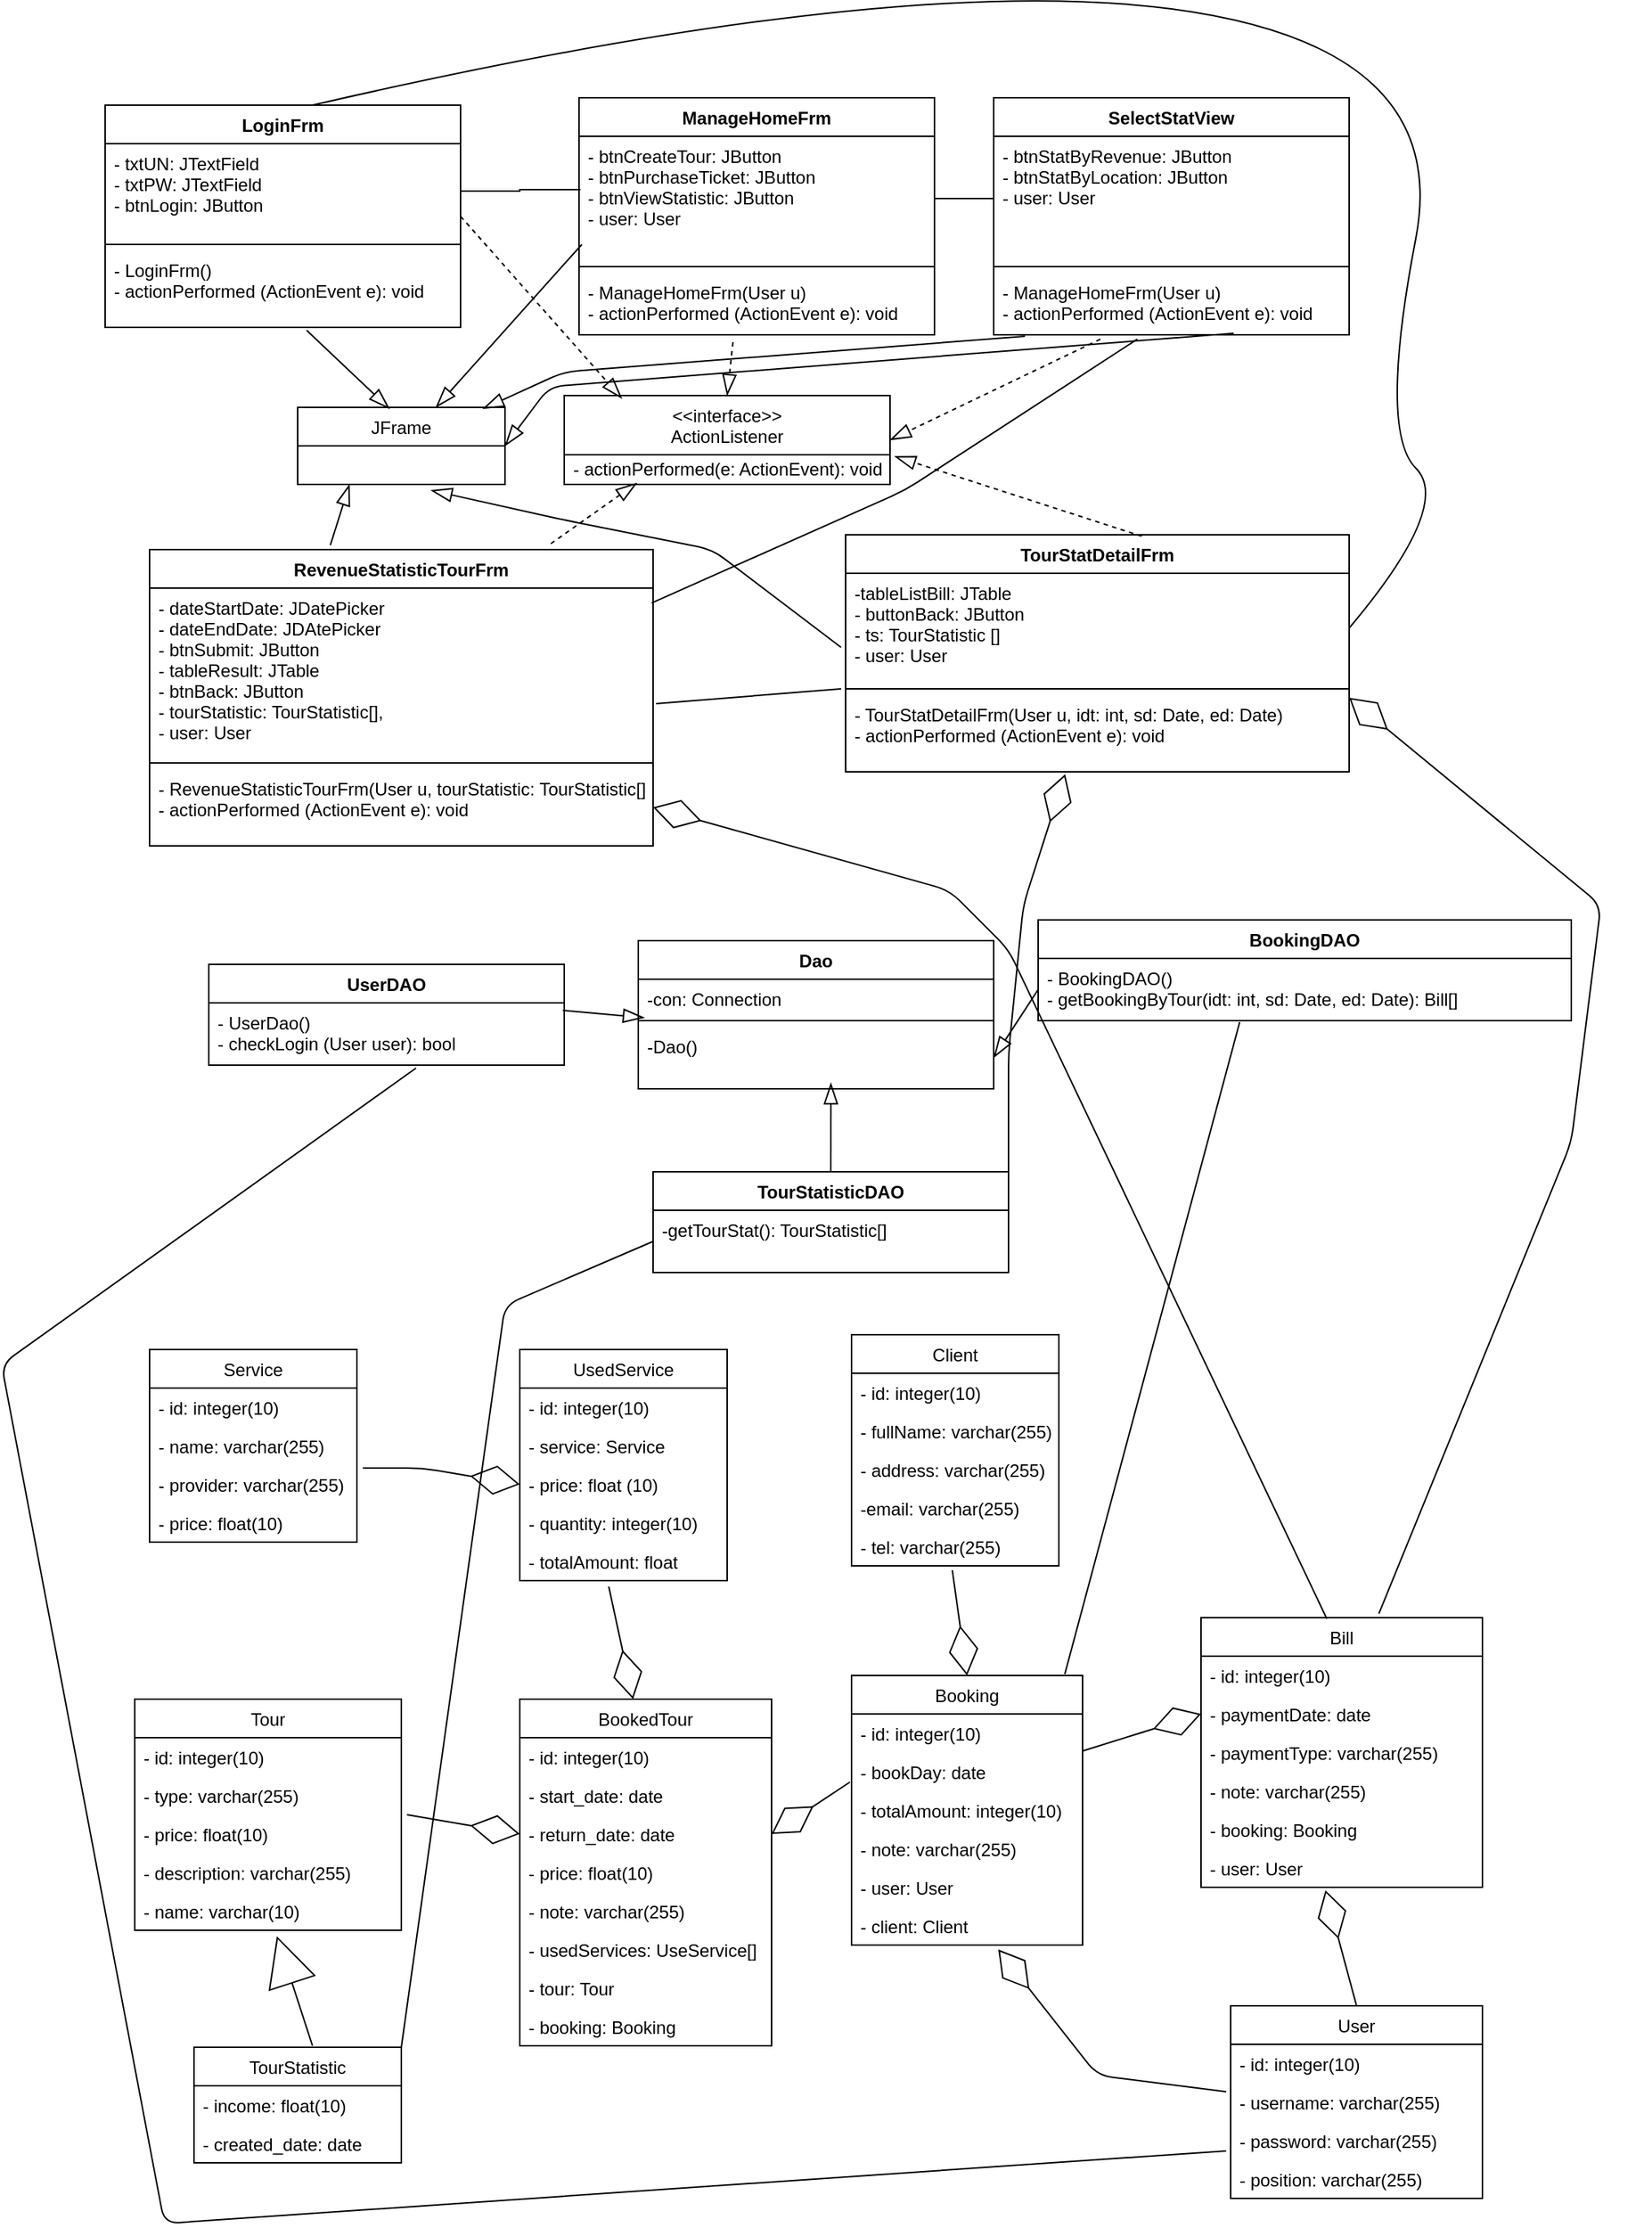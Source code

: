 <mxfile version="14.6.13" type="github">
  <diagram id="m7XP81QRKVEEUNcMIB1Q" name="Page-1">
    <mxGraphModel dx="3220" dy="2345" grid="1" gridSize="10" guides="1" tooltips="1" connect="1" arrows="1" fold="1" page="1" pageScale="1" pageWidth="850" pageHeight="1100" math="0" shadow="0">
      <root>
        <mxCell id="0" />
        <mxCell id="1" parent="0" />
        <object label="LoginFrm" txtPW="JTextField" id="wtqVfgUsHeEPdkoqBTPE-1">
          <mxCell style="swimlane;fontStyle=1;align=center;verticalAlign=top;childLayout=stackLayout;horizontal=1;startSize=26;horizontalStack=0;resizeParent=1;resizeParentMax=0;resizeLast=0;collapsible=1;marginBottom=0;" vertex="1" parent="1">
            <mxGeometry x="30" y="-350" width="240" height="150" as="geometry" />
          </mxCell>
        </object>
        <object label="- txtUN: JTextField&#xa;- txtPW: JTextField&#xa;- btnLogin: JButton" txtPW="JTextField" id="wtqVfgUsHeEPdkoqBTPE-2">
          <mxCell style="text;strokeColor=none;fillColor=none;align=left;verticalAlign=top;spacingLeft=4;spacingRight=4;overflow=hidden;rotatable=0;points=[[0,0.5],[1,0.5]];portConstraint=eastwest;" vertex="1" parent="wtqVfgUsHeEPdkoqBTPE-1">
            <mxGeometry y="26" width="240" height="64" as="geometry" />
          </mxCell>
        </object>
        <mxCell id="wtqVfgUsHeEPdkoqBTPE-3" value="" style="line;strokeWidth=1;fillColor=none;align=left;verticalAlign=middle;spacingTop=-1;spacingLeft=3;spacingRight=3;rotatable=0;labelPosition=right;points=[];portConstraint=eastwest;" vertex="1" parent="wtqVfgUsHeEPdkoqBTPE-1">
          <mxGeometry y="90" width="240" height="8" as="geometry" />
        </mxCell>
        <mxCell id="wtqVfgUsHeEPdkoqBTPE-4" value="- LoginFrm()&#xa;- actionPerformed (ActionEvent e): void&#xa;" style="text;strokeColor=none;fillColor=none;align=left;verticalAlign=top;spacingLeft=4;spacingRight=4;overflow=hidden;rotatable=0;points=[[0,0.5],[1,0.5]];portConstraint=eastwest;" vertex="1" parent="wtqVfgUsHeEPdkoqBTPE-1">
          <mxGeometry y="98" width="240" height="52" as="geometry" />
        </mxCell>
        <object label="ManageHomeFrm" txtPW="JTextField" id="wtqVfgUsHeEPdkoqBTPE-5">
          <mxCell style="swimlane;fontStyle=1;align=center;verticalAlign=top;childLayout=stackLayout;horizontal=1;startSize=26;horizontalStack=0;resizeParent=1;resizeParentMax=0;resizeLast=0;collapsible=1;marginBottom=0;" vertex="1" parent="1">
            <mxGeometry x="350" y="-355" width="240" height="160" as="geometry" />
          </mxCell>
        </object>
        <object label="- btnCreateTour: JButton&#xa;- btnPurchaseTicket: JButton&#xa;- btnViewStatistic: JButton&#xa;- user: User" txtPW="JTextField" id="wtqVfgUsHeEPdkoqBTPE-6">
          <mxCell style="text;strokeColor=none;fillColor=none;align=left;verticalAlign=top;spacingLeft=4;spacingRight=4;overflow=hidden;rotatable=0;points=[[0,0.5],[1,0.5]];portConstraint=eastwest;" vertex="1" parent="wtqVfgUsHeEPdkoqBTPE-5">
            <mxGeometry y="26" width="240" height="84" as="geometry" />
          </mxCell>
        </object>
        <mxCell id="wtqVfgUsHeEPdkoqBTPE-7" value="" style="line;strokeWidth=1;fillColor=none;align=left;verticalAlign=middle;spacingTop=-1;spacingLeft=3;spacingRight=3;rotatable=0;labelPosition=right;points=[];portConstraint=eastwest;" vertex="1" parent="wtqVfgUsHeEPdkoqBTPE-5">
          <mxGeometry y="110" width="240" height="8" as="geometry" />
        </mxCell>
        <mxCell id="wtqVfgUsHeEPdkoqBTPE-8" value="- ManageHomeFrm(User u)&#xa;- actionPerformed (ActionEvent e): void&#xa;" style="text;strokeColor=none;fillColor=none;align=left;verticalAlign=top;spacingLeft=4;spacingRight=4;overflow=hidden;rotatable=0;points=[[0,0.5],[1,0.5]];portConstraint=eastwest;" vertex="1" parent="wtqVfgUsHeEPdkoqBTPE-5">
          <mxGeometry y="118" width="240" height="42" as="geometry" />
        </mxCell>
        <mxCell id="wtqVfgUsHeEPdkoqBTPE-9" value="JFrame" style="swimlane;fontStyle=0;childLayout=stackLayout;horizontal=1;startSize=26;fillColor=none;horizontalStack=0;resizeParent=1;resizeParentMax=0;resizeLast=0;collapsible=1;marginBottom=0;" vertex="1" parent="1">
          <mxGeometry x="160" y="-146" width="140" height="52" as="geometry" />
        </mxCell>
        <mxCell id="wtqVfgUsHeEPdkoqBTPE-10" value="&#xa;&lt;&lt;interface&gt;&gt;&#xa;ActionListener&#xa;" style="swimlane;fontStyle=0;childLayout=stackLayout;horizontal=1;startSize=40;fillColor=none;horizontalStack=0;resizeParent=1;resizeParentMax=0;resizeLast=0;collapsible=1;marginBottom=0;" vertex="1" parent="1">
          <mxGeometry x="340" y="-154" width="220" height="60" as="geometry" />
        </mxCell>
        <mxCell id="wtqVfgUsHeEPdkoqBTPE-11" value="- actionPerformed(e: ActionEvent): void" style="text;html=1;align=center;verticalAlign=middle;resizable=0;points=[];autosize=1;strokeColor=none;" vertex="1" parent="wtqVfgUsHeEPdkoqBTPE-10">
          <mxGeometry y="40" width="220" height="20" as="geometry" />
        </mxCell>
        <object label="SelectStatView" txtPW="JTextField" id="wtqVfgUsHeEPdkoqBTPE-12">
          <mxCell style="swimlane;fontStyle=1;align=center;verticalAlign=top;childLayout=stackLayout;horizontal=1;startSize=26;horizontalStack=0;resizeParent=1;resizeParentMax=0;resizeLast=0;collapsible=1;marginBottom=0;" vertex="1" parent="1">
            <mxGeometry x="630" y="-355" width="240" height="160" as="geometry" />
          </mxCell>
        </object>
        <object label="- btnStatByRevenue: JButton&#xa;- btnStatByLocation: JButton&#xa;- user: User" txtPW="JTextField" id="wtqVfgUsHeEPdkoqBTPE-13">
          <mxCell style="text;strokeColor=none;fillColor=none;align=left;verticalAlign=top;spacingLeft=4;spacingRight=4;overflow=hidden;rotatable=0;points=[[0,0.5],[1,0.5]];portConstraint=eastwest;" vertex="1" parent="wtqVfgUsHeEPdkoqBTPE-12">
            <mxGeometry y="26" width="240" height="84" as="geometry" />
          </mxCell>
        </object>
        <mxCell id="wtqVfgUsHeEPdkoqBTPE-14" value="" style="line;strokeWidth=1;fillColor=none;align=left;verticalAlign=middle;spacingTop=-1;spacingLeft=3;spacingRight=3;rotatable=0;labelPosition=right;points=[];portConstraint=eastwest;" vertex="1" parent="wtqVfgUsHeEPdkoqBTPE-12">
          <mxGeometry y="110" width="240" height="8" as="geometry" />
        </mxCell>
        <mxCell id="wtqVfgUsHeEPdkoqBTPE-15" value="- ManageHomeFrm(User u)&#xa;- actionPerformed (ActionEvent e): void&#xa;" style="text;strokeColor=none;fillColor=none;align=left;verticalAlign=top;spacingLeft=4;spacingRight=4;overflow=hidden;rotatable=0;points=[[0,0.5],[1,0.5]];portConstraint=eastwest;" vertex="1" parent="wtqVfgUsHeEPdkoqBTPE-12">
          <mxGeometry y="118" width="240" height="42" as="geometry" />
        </mxCell>
        <object label="TourStatDetailFrm" txtPW="JTextField" id="wtqVfgUsHeEPdkoqBTPE-16">
          <mxCell style="swimlane;fontStyle=1;align=center;verticalAlign=top;childLayout=stackLayout;horizontal=1;startSize=26;horizontalStack=0;resizeParent=1;resizeParentMax=0;resizeLast=0;collapsible=1;marginBottom=0;" vertex="1" parent="1">
            <mxGeometry x="530" y="-60" width="340" height="160" as="geometry" />
          </mxCell>
        </object>
        <object label="-tableListBill: JTable&#xa;- buttonBack: JButton&#xa;- ts: TourStatistic []&#xa;- user: User" txtPW="JTextField" id="wtqVfgUsHeEPdkoqBTPE-17">
          <mxCell style="text;strokeColor=none;fillColor=none;align=left;verticalAlign=top;spacingLeft=4;spacingRight=4;overflow=hidden;rotatable=0;points=[[0,0.5],[1,0.5]];portConstraint=eastwest;" vertex="1" parent="wtqVfgUsHeEPdkoqBTPE-16">
            <mxGeometry y="26" width="340" height="74" as="geometry" />
          </mxCell>
        </object>
        <mxCell id="wtqVfgUsHeEPdkoqBTPE-18" value="" style="line;strokeWidth=1;fillColor=none;align=left;verticalAlign=middle;spacingTop=-1;spacingLeft=3;spacingRight=3;rotatable=0;labelPosition=right;points=[];portConstraint=eastwest;" vertex="1" parent="wtqVfgUsHeEPdkoqBTPE-16">
          <mxGeometry y="100" width="340" height="8" as="geometry" />
        </mxCell>
        <mxCell id="wtqVfgUsHeEPdkoqBTPE-19" value="- TourStatDetailFrm(User u, idt: int, sd: Date, ed: Date)&#xa;- actionPerformed (ActionEvent e): void&#xa;" style="text;strokeColor=none;fillColor=none;align=left;verticalAlign=top;spacingLeft=4;spacingRight=4;overflow=hidden;rotatable=0;points=[[0,0.5],[1,0.5]];portConstraint=eastwest;" vertex="1" parent="wtqVfgUsHeEPdkoqBTPE-16">
          <mxGeometry y="108" width="340" height="52" as="geometry" />
        </mxCell>
        <object label="RevenueStatisticTourFrm" txtPW="JTextField" id="wtqVfgUsHeEPdkoqBTPE-20">
          <mxCell style="swimlane;fontStyle=1;align=center;verticalAlign=top;childLayout=stackLayout;horizontal=1;startSize=26;horizontalStack=0;resizeParent=1;resizeParentMax=0;resizeLast=0;collapsible=1;marginBottom=0;" vertex="1" parent="1">
            <mxGeometry x="60" y="-50" width="340" height="200" as="geometry" />
          </mxCell>
        </object>
        <object label="- dateStartDate: JDatePicker&#xa;- dateEndDate: JDAtePicker&#xa;- btnSubmit: JButton&#xa;- tableResult: JTable&#xa;- btnBack: JButton&#xa;- tourStatistic: TourStatistic[],&#xa;- user: User" txtPW="JTextField" id="wtqVfgUsHeEPdkoqBTPE-21">
          <mxCell style="text;strokeColor=none;fillColor=none;align=left;verticalAlign=top;spacingLeft=4;spacingRight=4;overflow=hidden;rotatable=0;points=[[0,0.5],[1,0.5]];portConstraint=eastwest;" vertex="1" parent="wtqVfgUsHeEPdkoqBTPE-20">
            <mxGeometry y="26" width="340" height="114" as="geometry" />
          </mxCell>
        </object>
        <mxCell id="wtqVfgUsHeEPdkoqBTPE-22" value="" style="line;strokeWidth=1;fillColor=none;align=left;verticalAlign=middle;spacingTop=-1;spacingLeft=3;spacingRight=3;rotatable=0;labelPosition=right;points=[];portConstraint=eastwest;" vertex="1" parent="wtqVfgUsHeEPdkoqBTPE-20">
          <mxGeometry y="140" width="340" height="8" as="geometry" />
        </mxCell>
        <mxCell id="wtqVfgUsHeEPdkoqBTPE-23" value="- RevenueStatisticTourFrm(User u, tourStatistic: TourStatistic[])&#xa;- actionPerformed (ActionEvent e): void&#xa;" style="text;strokeColor=none;fillColor=none;align=left;verticalAlign=top;spacingLeft=4;spacingRight=4;overflow=hidden;rotatable=0;points=[[0,0.5],[1,0.5]];portConstraint=eastwest;" vertex="1" parent="wtqVfgUsHeEPdkoqBTPE-20">
          <mxGeometry y="148" width="340" height="52" as="geometry" />
        </mxCell>
        <mxCell id="wtqVfgUsHeEPdkoqBTPE-24" value="" style="endArrow=blockThin;html=1;entryX=0.443;entryY=0.019;entryDx=0;entryDy=0;entryPerimeter=0;exitX=0.567;exitY=1.038;exitDx=0;exitDy=0;exitPerimeter=0;endFill=0;endSize=12;" edge="1" parent="1" source="wtqVfgUsHeEPdkoqBTPE-4" target="wtqVfgUsHeEPdkoqBTPE-9">
          <mxGeometry width="50" height="50" relative="1" as="geometry">
            <mxPoint x="60" y="-130" as="sourcePoint" />
            <mxPoint x="110" y="-180" as="targetPoint" />
          </mxGeometry>
        </mxCell>
        <mxCell id="wtqVfgUsHeEPdkoqBTPE-25" value="" style="endArrow=blockThin;html=1;exitX=0.008;exitY=0.869;exitDx=0;exitDy=0;exitPerimeter=0;endFill=0;endSize=12;" edge="1" parent="1" source="wtqVfgUsHeEPdkoqBTPE-6" target="wtqVfgUsHeEPdkoqBTPE-9">
          <mxGeometry width="50" height="50" relative="1" as="geometry">
            <mxPoint x="176.08" y="-188.024" as="sourcePoint" />
            <mxPoint x="232.02" y="-135.012" as="targetPoint" />
          </mxGeometry>
        </mxCell>
        <mxCell id="wtqVfgUsHeEPdkoqBTPE-26" value="" style="endArrow=blockThin;html=1;exitX=0.088;exitY=1.024;exitDx=0;exitDy=0;exitPerimeter=0;endFill=0;endSize=12;entryX=0.893;entryY=0.019;entryDx=0;entryDy=0;entryPerimeter=0;" edge="1" parent="1" source="wtqVfgUsHeEPdkoqBTPE-15" target="wtqVfgUsHeEPdkoqBTPE-9">
          <mxGeometry width="50" height="50" relative="1" as="geometry">
            <mxPoint x="361.92" y="-246.004" as="sourcePoint" />
            <mxPoint x="263.308" y="-136" as="targetPoint" />
            <Array as="points">
              <mxPoint x="340" y="-170" />
            </Array>
          </mxGeometry>
        </mxCell>
        <mxCell id="wtqVfgUsHeEPdkoqBTPE-28" value="" style="endArrow=blockThin;html=1;exitX=0.675;exitY=0.976;exitDx=0;exitDy=0;exitPerimeter=0;endFill=0;endSize=12;entryX=1;entryY=0.5;entryDx=0;entryDy=0;" edge="1" parent="1" source="wtqVfgUsHeEPdkoqBTPE-15" target="wtqVfgUsHeEPdkoqBTPE-9">
          <mxGeometry width="50" height="50" relative="1" as="geometry">
            <mxPoint x="659.92" y="-180.002" as="sourcePoint" />
            <mxPoint x="295.02" y="-135.012" as="targetPoint" />
            <Array as="points">
              <mxPoint x="330" y="-160" />
            </Array>
          </mxGeometry>
        </mxCell>
        <mxCell id="wtqVfgUsHeEPdkoqBTPE-29" value="" style="endArrow=blockThin;html=1;exitX=-0.009;exitY=0.676;exitDx=0;exitDy=0;exitPerimeter=0;endFill=0;endSize=12;" edge="1" parent="1" source="wtqVfgUsHeEPdkoqBTPE-17">
          <mxGeometry width="50" height="50" relative="1" as="geometry">
            <mxPoint x="800.08" y="-180.002" as="sourcePoint" />
            <mxPoint x="250" y="-90" as="targetPoint" />
            <Array as="points">
              <mxPoint x="440" y="-50" />
              <mxPoint x="340" y="-70" />
            </Array>
          </mxGeometry>
        </mxCell>
        <mxCell id="wtqVfgUsHeEPdkoqBTPE-30" value="" style="endArrow=blockThin;html=1;entryX=0.25;entryY=1;entryDx=0;entryDy=0;exitX=0.359;exitY=-0.015;exitDx=0;exitDy=0;exitPerimeter=0;endFill=0;endSize=12;" edge="1" parent="1" source="wtqVfgUsHeEPdkoqBTPE-20" target="wtqVfgUsHeEPdkoqBTPE-9">
          <mxGeometry width="50" height="50" relative="1" as="geometry">
            <mxPoint x="176.08" y="-188.024" as="sourcePoint" />
            <mxPoint x="232.02" y="-135.012" as="targetPoint" />
          </mxGeometry>
        </mxCell>
        <mxCell id="wtqVfgUsHeEPdkoqBTPE-31" value="" style="endArrow=blockThin;html=1;entryX=0.177;entryY=0.033;entryDx=0;entryDy=0;entryPerimeter=0;exitX=1;exitY=0.766;exitDx=0;exitDy=0;exitPerimeter=0;endFill=0;endSize=12;dashed=1;" edge="1" parent="1" source="wtqVfgUsHeEPdkoqBTPE-2" target="wtqVfgUsHeEPdkoqBTPE-10">
          <mxGeometry width="50" height="50" relative="1" as="geometry">
            <mxPoint x="176.08" y="-188.024" as="sourcePoint" />
            <mxPoint x="232.02" y="-135.012" as="targetPoint" />
          </mxGeometry>
        </mxCell>
        <mxCell id="wtqVfgUsHeEPdkoqBTPE-32" value="" style="endArrow=blockThin;html=1;entryX=0.5;entryY=0;entryDx=0;entryDy=0;exitX=0.433;exitY=1.119;exitDx=0;exitDy=0;exitPerimeter=0;endFill=0;endSize=12;dashed=1;" edge="1" parent="1" source="wtqVfgUsHeEPdkoqBTPE-8" target="wtqVfgUsHeEPdkoqBTPE-10">
          <mxGeometry width="50" height="50" relative="1" as="geometry">
            <mxPoint x="280" y="-264.976" as="sourcePoint" />
            <mxPoint x="388.94" y="-142.02" as="targetPoint" />
          </mxGeometry>
        </mxCell>
        <mxCell id="wtqVfgUsHeEPdkoqBTPE-33" value="" style="endArrow=blockThin;html=1;entryX=1;entryY=0.5;entryDx=0;entryDy=0;exitX=0.3;exitY=1.071;exitDx=0;exitDy=0;exitPerimeter=0;endFill=0;endSize=12;dashed=1;" edge="1" parent="1" source="wtqVfgUsHeEPdkoqBTPE-15" target="wtqVfgUsHeEPdkoqBTPE-10">
          <mxGeometry width="50" height="50" relative="1" as="geometry">
            <mxPoint x="463.92" y="-180.002" as="sourcePoint" />
            <mxPoint x="460" y="-144" as="targetPoint" />
          </mxGeometry>
        </mxCell>
        <mxCell id="wtqVfgUsHeEPdkoqBTPE-34" value="" style="endArrow=blockThin;html=1;exitX=0.588;exitY=0.006;exitDx=0;exitDy=0;exitPerimeter=0;endFill=0;endSize=12;dashed=1;entryX=1.014;entryY=0.05;entryDx=0;entryDy=0;entryPerimeter=0;" edge="1" parent="1" source="wtqVfgUsHeEPdkoqBTPE-16" target="wtqVfgUsHeEPdkoqBTPE-11">
          <mxGeometry width="50" height="50" relative="1" as="geometry">
            <mxPoint x="712" y="-182.018" as="sourcePoint" />
            <mxPoint x="600" y="-100" as="targetPoint" />
          </mxGeometry>
        </mxCell>
        <mxCell id="wtqVfgUsHeEPdkoqBTPE-35" value="" style="endArrow=blockThin;html=1;exitX=0.797;exitY=-0.02;exitDx=0;exitDy=0;exitPerimeter=0;endFill=0;endSize=12;dashed=1;entryX=0.223;entryY=0.95;entryDx=0;entryDy=0;entryPerimeter=0;" edge="1" parent="1" source="wtqVfgUsHeEPdkoqBTPE-20" target="wtqVfgUsHeEPdkoqBTPE-11">
          <mxGeometry width="50" height="50" relative="1" as="geometry">
            <mxPoint x="739.92" y="-49.04" as="sourcePoint" />
            <mxPoint x="573.08" y="-103" as="targetPoint" />
          </mxGeometry>
        </mxCell>
        <mxCell id="wtqVfgUsHeEPdkoqBTPE-37" style="edgeStyle=orthogonalEdgeStyle;rounded=0;orthogonalLoop=1;jettySize=auto;html=1;exitX=1;exitY=0.5;exitDx=0;exitDy=0;endArrow=none;endFill=0;endSize=12;strokeWidth=1;entryX=0.004;entryY=0.429;entryDx=0;entryDy=0;entryPerimeter=0;" edge="1" parent="1" source="wtqVfgUsHeEPdkoqBTPE-2" target="wtqVfgUsHeEPdkoqBTPE-6">
          <mxGeometry relative="1" as="geometry">
            <mxPoint x="340" y="-292" as="targetPoint" />
          </mxGeometry>
        </mxCell>
        <mxCell id="wtqVfgUsHeEPdkoqBTPE-39" value="" style="endArrow=none;html=1;endSize=12;strokeWidth=1;exitX=1;exitY=0.5;exitDx=0;exitDy=0;entryX=0;entryY=0.5;entryDx=0;entryDy=0;" edge="1" parent="1" source="wtqVfgUsHeEPdkoqBTPE-6" target="wtqVfgUsHeEPdkoqBTPE-13">
          <mxGeometry width="50" height="50" relative="1" as="geometry">
            <mxPoint x="640" y="-370" as="sourcePoint" />
            <mxPoint x="690" y="-420" as="targetPoint" />
          </mxGeometry>
        </mxCell>
        <mxCell id="wtqVfgUsHeEPdkoqBTPE-40" value="" style="endArrow=none;html=1;endSize=12;strokeWidth=1;entryX=0.404;entryY=1.071;entryDx=0;entryDy=0;entryPerimeter=0;exitX=0.997;exitY=0.088;exitDx=0;exitDy=0;exitPerimeter=0;" edge="1" parent="1" source="wtqVfgUsHeEPdkoqBTPE-21" target="wtqVfgUsHeEPdkoqBTPE-15">
          <mxGeometry width="50" height="50" relative="1" as="geometry">
            <mxPoint x="710" y="-120" as="sourcePoint" />
            <mxPoint x="760" y="-170" as="targetPoint" />
            <Array as="points">
              <mxPoint x="570" y="-90" />
            </Array>
          </mxGeometry>
        </mxCell>
        <mxCell id="wtqVfgUsHeEPdkoqBTPE-41" value="" style="endArrow=none;html=1;endSize=12;strokeWidth=1;entryX=-0.009;entryY=-0.077;entryDx=0;entryDy=0;entryPerimeter=0;exitX=1.006;exitY=0.684;exitDx=0;exitDy=0;exitPerimeter=0;" edge="1" parent="1" source="wtqVfgUsHeEPdkoqBTPE-21" target="wtqVfgUsHeEPdkoqBTPE-19">
          <mxGeometry width="50" height="50" relative="1" as="geometry">
            <mxPoint x="550" y="-140" as="sourcePoint" />
            <mxPoint x="600" y="-190" as="targetPoint" />
          </mxGeometry>
        </mxCell>
        <mxCell id="wtqVfgUsHeEPdkoqBTPE-43" value="" style="curved=1;endArrow=none;html=1;endSize=12;strokeWidth=1;exitX=1;exitY=0.5;exitDx=0;exitDy=0;entryX=0.583;entryY=0;entryDx=0;entryDy=0;entryPerimeter=0;endFill=0;" edge="1" parent="1" source="wtqVfgUsHeEPdkoqBTPE-17" target="wtqVfgUsHeEPdkoqBTPE-1">
          <mxGeometry width="50" height="50" relative="1" as="geometry">
            <mxPoint x="890" y="-80" as="sourcePoint" />
            <mxPoint x="940" y="-130" as="targetPoint" />
            <Array as="points">
              <mxPoint x="940" y="-80" />
              <mxPoint x="890" y="-130" />
              <mxPoint x="940" y="-390" />
              <mxPoint x="560" y="-440" />
            </Array>
          </mxGeometry>
        </mxCell>
        <object label="UserDAO" txtPW="JTextField" id="wtqVfgUsHeEPdkoqBTPE-44">
          <mxCell style="swimlane;fontStyle=1;align=center;verticalAlign=top;childLayout=stackLayout;horizontal=1;startSize=26;horizontalStack=0;resizeParent=1;resizeParentMax=0;resizeLast=0;collapsible=1;marginBottom=0;" vertex="1" parent="1">
            <mxGeometry x="100" y="230" width="240" height="68" as="geometry" />
          </mxCell>
        </object>
        <mxCell id="wtqVfgUsHeEPdkoqBTPE-45" value="- UserDao()&#xa;- checkLogin (User user): bool" style="text;strokeColor=none;fillColor=none;align=left;verticalAlign=top;spacingLeft=4;spacingRight=4;overflow=hidden;rotatable=0;points=[[0,0.5],[1,0.5]];portConstraint=eastwest;" vertex="1" parent="wtqVfgUsHeEPdkoqBTPE-44">
          <mxGeometry y="26" width="240" height="42" as="geometry" />
        </mxCell>
        <object label="Dao" txtPW="JTextField" id="wtqVfgUsHeEPdkoqBTPE-46">
          <mxCell style="swimlane;fontStyle=1;align=center;verticalAlign=top;childLayout=stackLayout;horizontal=1;startSize=26;horizontalStack=0;resizeParent=1;resizeParentMax=0;resizeLast=0;collapsible=1;marginBottom=0;" vertex="1" parent="1">
            <mxGeometry x="390" y="214" width="240" height="100" as="geometry" />
          </mxCell>
        </object>
        <object label="-con: Connection" txtPW="JTextField" id="wtqVfgUsHeEPdkoqBTPE-47">
          <mxCell style="text;strokeColor=none;fillColor=none;align=left;verticalAlign=top;spacingLeft=4;spacingRight=4;overflow=hidden;rotatable=0;points=[[0,0.5],[1,0.5]];portConstraint=eastwest;" vertex="1" parent="wtqVfgUsHeEPdkoqBTPE-46">
            <mxGeometry y="26" width="240" height="24" as="geometry" />
          </mxCell>
        </object>
        <mxCell id="wtqVfgUsHeEPdkoqBTPE-48" value="" style="line;strokeWidth=1;fillColor=none;align=left;verticalAlign=middle;spacingTop=-1;spacingLeft=3;spacingRight=3;rotatable=0;labelPosition=right;points=[];portConstraint=eastwest;" vertex="1" parent="wtqVfgUsHeEPdkoqBTPE-46">
          <mxGeometry y="50" width="240" height="8" as="geometry" />
        </mxCell>
        <mxCell id="wtqVfgUsHeEPdkoqBTPE-49" value="-Dao()" style="text;strokeColor=none;fillColor=none;align=left;verticalAlign=top;spacingLeft=4;spacingRight=4;overflow=hidden;rotatable=0;points=[[0,0.5],[1,0.5]];portConstraint=eastwest;" vertex="1" parent="wtqVfgUsHeEPdkoqBTPE-46">
          <mxGeometry y="58" width="240" height="42" as="geometry" />
        </mxCell>
        <object label="BookingDAO" txtPW="JTextField" id="wtqVfgUsHeEPdkoqBTPE-51">
          <mxCell style="swimlane;fontStyle=1;align=center;verticalAlign=top;childLayout=stackLayout;horizontal=1;startSize=26;horizontalStack=0;resizeParent=1;resizeParentMax=0;resizeLast=0;collapsible=1;marginBottom=0;" vertex="1" parent="1">
            <mxGeometry x="660" y="200" width="360" height="68" as="geometry" />
          </mxCell>
        </object>
        <mxCell id="wtqVfgUsHeEPdkoqBTPE-52" value="- BookingDAO()&#xa;- getBookingByTour(idt: int, sd: Date, ed: Date): Bill[]" style="text;strokeColor=none;fillColor=none;align=left;verticalAlign=top;spacingLeft=4;spacingRight=4;overflow=hidden;rotatable=0;points=[[0,0.5],[1,0.5]];portConstraint=eastwest;" vertex="1" parent="wtqVfgUsHeEPdkoqBTPE-51">
          <mxGeometry y="26" width="360" height="42" as="geometry" />
        </mxCell>
        <object label="TourStatisticDAO" txtPW="JTextField" id="wtqVfgUsHeEPdkoqBTPE-53">
          <mxCell style="swimlane;fontStyle=1;align=center;verticalAlign=top;childLayout=stackLayout;horizontal=1;startSize=26;horizontalStack=0;resizeParent=1;resizeParentMax=0;resizeLast=0;collapsible=1;marginBottom=0;" vertex="1" parent="1">
            <mxGeometry x="400" y="370" width="240" height="68" as="geometry" />
          </mxCell>
        </object>
        <mxCell id="wtqVfgUsHeEPdkoqBTPE-54" value="-getTourStat(): TourStatistic[]" style="text;strokeColor=none;fillColor=none;align=left;verticalAlign=top;spacingLeft=4;spacingRight=4;overflow=hidden;rotatable=0;points=[[0,0.5],[1,0.5]];portConstraint=eastwest;" vertex="1" parent="wtqVfgUsHeEPdkoqBTPE-53">
          <mxGeometry y="26" width="240" height="42" as="geometry" />
        </mxCell>
        <mxCell id="wtqVfgUsHeEPdkoqBTPE-55" value="" style="endArrow=blockThin;html=1;entryX=0.017;entryY=1.083;entryDx=0;entryDy=0;entryPerimeter=0;exitX=0.996;exitY=0.119;exitDx=0;exitDy=0;exitPerimeter=0;endFill=0;endSize=12;" edge="1" parent="1" source="wtqVfgUsHeEPdkoqBTPE-45" target="wtqVfgUsHeEPdkoqBTPE-47">
          <mxGeometry width="50" height="50" relative="1" as="geometry">
            <mxPoint x="176.08" y="-188.024" as="sourcePoint" />
            <mxPoint x="232.02" y="-135.012" as="targetPoint" />
          </mxGeometry>
        </mxCell>
        <mxCell id="wtqVfgUsHeEPdkoqBTPE-56" value="" style="endArrow=blockThin;html=1;entryX=1;entryY=0.5;entryDx=0;entryDy=0;exitX=0;exitY=0.5;exitDx=0;exitDy=0;endFill=0;endSize=12;" edge="1" parent="1" source="wtqVfgUsHeEPdkoqBTPE-52" target="wtqVfgUsHeEPdkoqBTPE-49">
          <mxGeometry width="50" height="50" relative="1" as="geometry">
            <mxPoint x="349.04" y="270.998" as="sourcePoint" />
            <mxPoint x="404.08" y="275.992" as="targetPoint" />
          </mxGeometry>
        </mxCell>
        <mxCell id="wtqVfgUsHeEPdkoqBTPE-57" value="" style="endArrow=blockThin;html=1;entryX=0.542;entryY=0.905;entryDx=0;entryDy=0;exitX=0.5;exitY=0;exitDx=0;exitDy=0;endFill=0;endSize=12;entryPerimeter=0;" edge="1" parent="1" source="wtqVfgUsHeEPdkoqBTPE-53" target="wtqVfgUsHeEPdkoqBTPE-49">
          <mxGeometry width="50" height="50" relative="1" as="geometry">
            <mxPoint x="670" y="257" as="sourcePoint" />
            <mxPoint x="640" y="303" as="targetPoint" />
          </mxGeometry>
        </mxCell>
        <mxCell id="wtqVfgUsHeEPdkoqBTPE-58" value="Client" style="swimlane;fontStyle=0;childLayout=stackLayout;horizontal=1;startSize=26;fillColor=none;horizontalStack=0;resizeParent=1;resizeParentMax=0;resizeLast=0;collapsible=1;marginBottom=0;" vertex="1" parent="1">
          <mxGeometry x="534" y="480" width="140" height="156" as="geometry" />
        </mxCell>
        <mxCell id="wtqVfgUsHeEPdkoqBTPE-59" value="- id: integer(10)" style="text;strokeColor=none;fillColor=none;align=left;verticalAlign=top;spacingLeft=4;spacingRight=4;overflow=hidden;rotatable=0;points=[[0,0.5],[1,0.5]];portConstraint=eastwest;" vertex="1" parent="wtqVfgUsHeEPdkoqBTPE-58">
          <mxGeometry y="26" width="140" height="26" as="geometry" />
        </mxCell>
        <mxCell id="wtqVfgUsHeEPdkoqBTPE-60" value="- fullName: varchar(255)" style="text;strokeColor=none;fillColor=none;align=left;verticalAlign=top;spacingLeft=4;spacingRight=4;overflow=hidden;rotatable=0;points=[[0,0.5],[1,0.5]];portConstraint=eastwest;" vertex="1" parent="wtqVfgUsHeEPdkoqBTPE-58">
          <mxGeometry y="52" width="140" height="26" as="geometry" />
        </mxCell>
        <mxCell id="wtqVfgUsHeEPdkoqBTPE-61" value="- address: varchar(255)" style="text;strokeColor=none;fillColor=none;align=left;verticalAlign=top;spacingLeft=4;spacingRight=4;overflow=hidden;rotatable=0;points=[[0,0.5],[1,0.5]];portConstraint=eastwest;" vertex="1" parent="wtqVfgUsHeEPdkoqBTPE-58">
          <mxGeometry y="78" width="140" height="26" as="geometry" />
        </mxCell>
        <mxCell id="wtqVfgUsHeEPdkoqBTPE-62" value="-email: varchar(255)" style="text;strokeColor=none;fillColor=none;align=left;verticalAlign=top;spacingLeft=4;spacingRight=4;overflow=hidden;rotatable=0;points=[[0,0.5],[1,0.5]];portConstraint=eastwest;" vertex="1" parent="wtqVfgUsHeEPdkoqBTPE-58">
          <mxGeometry y="104" width="140" height="26" as="geometry" />
        </mxCell>
        <mxCell id="wtqVfgUsHeEPdkoqBTPE-63" value="- tel: varchar(255)" style="text;strokeColor=none;fillColor=none;align=left;verticalAlign=top;spacingLeft=4;spacingRight=4;overflow=hidden;rotatable=0;points=[[0,0.5],[1,0.5]];portConstraint=eastwest;" vertex="1" parent="wtqVfgUsHeEPdkoqBTPE-58">
          <mxGeometry y="130" width="140" height="26" as="geometry" />
        </mxCell>
        <mxCell id="wtqVfgUsHeEPdkoqBTPE-64" value="Booking" style="swimlane;fontStyle=0;childLayout=stackLayout;horizontal=1;startSize=26;fillColor=none;horizontalStack=0;resizeParent=1;resizeParentMax=0;resizeLast=0;collapsible=1;marginBottom=0;" vertex="1" parent="1">
          <mxGeometry x="534" y="710" width="156" height="182" as="geometry" />
        </mxCell>
        <mxCell id="wtqVfgUsHeEPdkoqBTPE-65" value="- id: integer(10)" style="text;strokeColor=none;fillColor=none;align=left;verticalAlign=top;spacingLeft=4;spacingRight=4;overflow=hidden;rotatable=0;points=[[0,0.5],[1,0.5]];portConstraint=eastwest;" vertex="1" parent="wtqVfgUsHeEPdkoqBTPE-64">
          <mxGeometry y="26" width="156" height="26" as="geometry" />
        </mxCell>
        <mxCell id="wtqVfgUsHeEPdkoqBTPE-66" value="- bookDay: date" style="text;strokeColor=none;fillColor=none;align=left;verticalAlign=top;spacingLeft=4;spacingRight=4;overflow=hidden;rotatable=0;points=[[0,0.5],[1,0.5]];portConstraint=eastwest;" vertex="1" parent="wtqVfgUsHeEPdkoqBTPE-64">
          <mxGeometry y="52" width="156" height="26" as="geometry" />
        </mxCell>
        <mxCell id="wtqVfgUsHeEPdkoqBTPE-67" value="- totalAmount: integer(10)" style="text;strokeColor=none;fillColor=none;align=left;verticalAlign=top;spacingLeft=4;spacingRight=4;overflow=hidden;rotatable=0;points=[[0,0.5],[1,0.5]];portConstraint=eastwest;" vertex="1" parent="wtqVfgUsHeEPdkoqBTPE-64">
          <mxGeometry y="78" width="156" height="26" as="geometry" />
        </mxCell>
        <mxCell id="wtqVfgUsHeEPdkoqBTPE-68" value="- note: varchar(255)" style="text;strokeColor=none;fillColor=none;align=left;verticalAlign=top;spacingLeft=4;spacingRight=4;overflow=hidden;rotatable=0;points=[[0,0.5],[1,0.5]];portConstraint=eastwest;" vertex="1" parent="wtqVfgUsHeEPdkoqBTPE-64">
          <mxGeometry y="104" width="156" height="26" as="geometry" />
        </mxCell>
        <mxCell id="wtqVfgUsHeEPdkoqBTPE-69" value="- user: User" style="text;strokeColor=none;fillColor=none;align=left;verticalAlign=top;spacingLeft=4;spacingRight=4;overflow=hidden;rotatable=0;points=[[0,0.5],[1,0.5]];portConstraint=eastwest;" vertex="1" parent="wtqVfgUsHeEPdkoqBTPE-64">
          <mxGeometry y="130" width="156" height="26" as="geometry" />
        </mxCell>
        <mxCell id="wtqVfgUsHeEPdkoqBTPE-70" value="- client: Client" style="text;strokeColor=none;fillColor=none;align=left;verticalAlign=top;spacingLeft=4;spacingRight=4;overflow=hidden;rotatable=0;points=[[0,0.5],[1,0.5]];portConstraint=eastwest;" vertex="1" parent="wtqVfgUsHeEPdkoqBTPE-64">
          <mxGeometry y="156" width="156" height="26" as="geometry" />
        </mxCell>
        <mxCell id="wtqVfgUsHeEPdkoqBTPE-71" value="Tour" style="swimlane;fontStyle=0;childLayout=stackLayout;horizontal=1;startSize=26;fillColor=none;horizontalStack=0;resizeParent=1;resizeParentMax=0;resizeLast=0;collapsible=1;marginBottom=0;" vertex="1" parent="1">
          <mxGeometry x="50" y="726" width="180" height="156" as="geometry" />
        </mxCell>
        <mxCell id="wtqVfgUsHeEPdkoqBTPE-72" value="- id: integer(10)" style="text;strokeColor=none;fillColor=none;align=left;verticalAlign=top;spacingLeft=4;spacingRight=4;overflow=hidden;rotatable=0;points=[[0,0.5],[1,0.5]];portConstraint=eastwest;" vertex="1" parent="wtqVfgUsHeEPdkoqBTPE-71">
          <mxGeometry y="26" width="180" height="26" as="geometry" />
        </mxCell>
        <mxCell id="wtqVfgUsHeEPdkoqBTPE-73" value="- type: varchar(255)" style="text;strokeColor=none;fillColor=none;align=left;verticalAlign=top;spacingLeft=4;spacingRight=4;overflow=hidden;rotatable=0;points=[[0,0.5],[1,0.5]];portConstraint=eastwest;" vertex="1" parent="wtqVfgUsHeEPdkoqBTPE-71">
          <mxGeometry y="52" width="180" height="26" as="geometry" />
        </mxCell>
        <mxCell id="wtqVfgUsHeEPdkoqBTPE-74" value="- price: float(10)" style="text;strokeColor=none;fillColor=none;align=left;verticalAlign=top;spacingLeft=4;spacingRight=4;overflow=hidden;rotatable=0;points=[[0,0.5],[1,0.5]];portConstraint=eastwest;" vertex="1" parent="wtqVfgUsHeEPdkoqBTPE-71">
          <mxGeometry y="78" width="180" height="26" as="geometry" />
        </mxCell>
        <mxCell id="wtqVfgUsHeEPdkoqBTPE-75" value="- description: varchar(255)" style="text;strokeColor=none;fillColor=none;align=left;verticalAlign=top;spacingLeft=4;spacingRight=4;overflow=hidden;rotatable=0;points=[[0,0.5],[1,0.5]];portConstraint=eastwest;" vertex="1" parent="wtqVfgUsHeEPdkoqBTPE-71">
          <mxGeometry y="104" width="180" height="26" as="geometry" />
        </mxCell>
        <mxCell id="wtqVfgUsHeEPdkoqBTPE-76" value="- name: varchar(10)" style="text;strokeColor=none;fillColor=none;align=left;verticalAlign=top;spacingLeft=4;spacingRight=4;overflow=hidden;rotatable=0;points=[[0,0.5],[1,0.5]];portConstraint=eastwest;" vertex="1" parent="wtqVfgUsHeEPdkoqBTPE-71">
          <mxGeometry y="130" width="180" height="26" as="geometry" />
        </mxCell>
        <mxCell id="wtqVfgUsHeEPdkoqBTPE-77" value="Bill" style="swimlane;fontStyle=0;childLayout=stackLayout;horizontal=1;startSize=26;fillColor=none;horizontalStack=0;resizeParent=1;resizeParentMax=0;resizeLast=0;collapsible=1;marginBottom=0;" vertex="1" parent="1">
          <mxGeometry x="770" y="671" width="190" height="182" as="geometry" />
        </mxCell>
        <mxCell id="wtqVfgUsHeEPdkoqBTPE-78" value="- id: integer(10)" style="text;strokeColor=none;fillColor=none;align=left;verticalAlign=top;spacingLeft=4;spacingRight=4;overflow=hidden;rotatable=0;points=[[0,0.5],[1,0.5]];portConstraint=eastwest;" vertex="1" parent="wtqVfgUsHeEPdkoqBTPE-77">
          <mxGeometry y="26" width="190" height="26" as="geometry" />
        </mxCell>
        <mxCell id="wtqVfgUsHeEPdkoqBTPE-79" value="- paymentDate: date" style="text;strokeColor=none;fillColor=none;align=left;verticalAlign=top;spacingLeft=4;spacingRight=4;overflow=hidden;rotatable=0;points=[[0,0.5],[1,0.5]];portConstraint=eastwest;" vertex="1" parent="wtqVfgUsHeEPdkoqBTPE-77">
          <mxGeometry y="52" width="190" height="26" as="geometry" />
        </mxCell>
        <mxCell id="wtqVfgUsHeEPdkoqBTPE-80" value="- paymentType: varchar(255)" style="text;strokeColor=none;fillColor=none;align=left;verticalAlign=top;spacingLeft=4;spacingRight=4;overflow=hidden;rotatable=0;points=[[0,0.5],[1,0.5]];portConstraint=eastwest;" vertex="1" parent="wtqVfgUsHeEPdkoqBTPE-77">
          <mxGeometry y="78" width="190" height="26" as="geometry" />
        </mxCell>
        <mxCell id="wtqVfgUsHeEPdkoqBTPE-81" value="- note: varchar(255)" style="text;strokeColor=none;fillColor=none;align=left;verticalAlign=top;spacingLeft=4;spacingRight=4;overflow=hidden;rotatable=0;points=[[0,0.5],[1,0.5]];portConstraint=eastwest;" vertex="1" parent="wtqVfgUsHeEPdkoqBTPE-77">
          <mxGeometry y="104" width="190" height="26" as="geometry" />
        </mxCell>
        <mxCell id="wtqVfgUsHeEPdkoqBTPE-82" value="- booking: Booking" style="text;strokeColor=none;fillColor=none;align=left;verticalAlign=top;spacingLeft=4;spacingRight=4;overflow=hidden;rotatable=0;points=[[0,0.5],[1,0.5]];portConstraint=eastwest;" vertex="1" parent="wtqVfgUsHeEPdkoqBTPE-77">
          <mxGeometry y="130" width="190" height="26" as="geometry" />
        </mxCell>
        <mxCell id="wtqVfgUsHeEPdkoqBTPE-83" value="- user: User" style="text;strokeColor=none;fillColor=none;align=left;verticalAlign=top;spacingLeft=4;spacingRight=4;overflow=hidden;rotatable=0;points=[[0,0.5],[1,0.5]];portConstraint=eastwest;" vertex="1" parent="wtqVfgUsHeEPdkoqBTPE-77">
          <mxGeometry y="156" width="190" height="26" as="geometry" />
        </mxCell>
        <mxCell id="wtqVfgUsHeEPdkoqBTPE-84" value="TourStatistic" style="swimlane;fontStyle=0;childLayout=stackLayout;horizontal=1;startSize=26;fillColor=none;horizontalStack=0;resizeParent=1;resizeParentMax=0;resizeLast=0;collapsible=1;marginBottom=0;" vertex="1" parent="1">
          <mxGeometry x="90" y="961" width="140" height="78" as="geometry" />
        </mxCell>
        <mxCell id="wtqVfgUsHeEPdkoqBTPE-85" value="- income: float(10)" style="text;strokeColor=none;fillColor=none;align=left;verticalAlign=top;spacingLeft=4;spacingRight=4;overflow=hidden;rotatable=0;points=[[0,0.5],[1,0.5]];portConstraint=eastwest;" vertex="1" parent="wtqVfgUsHeEPdkoqBTPE-84">
          <mxGeometry y="26" width="140" height="26" as="geometry" />
        </mxCell>
        <mxCell id="wtqVfgUsHeEPdkoqBTPE-86" value="- created_date: date" style="text;strokeColor=none;fillColor=none;align=left;verticalAlign=top;spacingLeft=4;spacingRight=4;overflow=hidden;rotatable=0;points=[[0,0.5],[1,0.5]];portConstraint=eastwest;" vertex="1" parent="wtqVfgUsHeEPdkoqBTPE-84">
          <mxGeometry y="52" width="140" height="26" as="geometry" />
        </mxCell>
        <mxCell id="wtqVfgUsHeEPdkoqBTPE-87" value="BookedTour" style="swimlane;fontStyle=0;childLayout=stackLayout;horizontal=1;startSize=26;fillColor=none;horizontalStack=0;resizeParent=1;resizeParentMax=0;resizeLast=0;collapsible=1;marginBottom=0;" vertex="1" parent="1">
          <mxGeometry x="310" y="726" width="170" height="234" as="geometry" />
        </mxCell>
        <mxCell id="wtqVfgUsHeEPdkoqBTPE-88" value="- id: integer(10)" style="text;strokeColor=none;fillColor=none;align=left;verticalAlign=top;spacingLeft=4;spacingRight=4;overflow=hidden;rotatable=0;points=[[0,0.5],[1,0.5]];portConstraint=eastwest;" vertex="1" parent="wtqVfgUsHeEPdkoqBTPE-87">
          <mxGeometry y="26" width="170" height="26" as="geometry" />
        </mxCell>
        <mxCell id="wtqVfgUsHeEPdkoqBTPE-89" value="- start_date: date" style="text;strokeColor=none;fillColor=none;align=left;verticalAlign=top;spacingLeft=4;spacingRight=4;overflow=hidden;rotatable=0;points=[[0,0.5],[1,0.5]];portConstraint=eastwest;" vertex="1" parent="wtqVfgUsHeEPdkoqBTPE-87">
          <mxGeometry y="52" width="170" height="26" as="geometry" />
        </mxCell>
        <mxCell id="wtqVfgUsHeEPdkoqBTPE-90" value="- return_date: date" style="text;strokeColor=none;fillColor=none;align=left;verticalAlign=top;spacingLeft=4;spacingRight=4;overflow=hidden;rotatable=0;points=[[0,0.5],[1,0.5]];portConstraint=eastwest;" vertex="1" parent="wtqVfgUsHeEPdkoqBTPE-87">
          <mxGeometry y="78" width="170" height="26" as="geometry" />
        </mxCell>
        <mxCell id="wtqVfgUsHeEPdkoqBTPE-91" value="- price: float(10)" style="text;strokeColor=none;fillColor=none;align=left;verticalAlign=top;spacingLeft=4;spacingRight=4;overflow=hidden;rotatable=0;points=[[0,0.5],[1,0.5]];portConstraint=eastwest;" vertex="1" parent="wtqVfgUsHeEPdkoqBTPE-87">
          <mxGeometry y="104" width="170" height="26" as="geometry" />
        </mxCell>
        <mxCell id="wtqVfgUsHeEPdkoqBTPE-92" value="- note: varchar(255)" style="text;strokeColor=none;fillColor=none;align=left;verticalAlign=top;spacingLeft=4;spacingRight=4;overflow=hidden;rotatable=0;points=[[0,0.5],[1,0.5]];portConstraint=eastwest;" vertex="1" parent="wtqVfgUsHeEPdkoqBTPE-87">
          <mxGeometry y="130" width="170" height="26" as="geometry" />
        </mxCell>
        <mxCell id="wtqVfgUsHeEPdkoqBTPE-93" value="- usedServices: UseService[]" style="text;strokeColor=none;fillColor=none;align=left;verticalAlign=top;spacingLeft=4;spacingRight=4;overflow=hidden;rotatable=0;points=[[0,0.5],[1,0.5]];portConstraint=eastwest;" vertex="1" parent="wtqVfgUsHeEPdkoqBTPE-87">
          <mxGeometry y="156" width="170" height="26" as="geometry" />
        </mxCell>
        <mxCell id="wtqVfgUsHeEPdkoqBTPE-94" value="- tour: Tour&#xa;" style="text;strokeColor=none;fillColor=none;align=left;verticalAlign=top;spacingLeft=4;spacingRight=4;overflow=hidden;rotatable=0;points=[[0,0.5],[1,0.5]];portConstraint=eastwest;" vertex="1" parent="wtqVfgUsHeEPdkoqBTPE-87">
          <mxGeometry y="182" width="170" height="26" as="geometry" />
        </mxCell>
        <mxCell id="wtqVfgUsHeEPdkoqBTPE-95" value="- booking: Booking&#xa;" style="text;strokeColor=none;fillColor=none;align=left;verticalAlign=top;spacingLeft=4;spacingRight=4;overflow=hidden;rotatable=0;points=[[0,0.5],[1,0.5]];portConstraint=eastwest;" vertex="1" parent="wtqVfgUsHeEPdkoqBTPE-87">
          <mxGeometry y="208" width="170" height="26" as="geometry" />
        </mxCell>
        <mxCell id="wtqVfgUsHeEPdkoqBTPE-96" value="User" style="swimlane;fontStyle=0;childLayout=stackLayout;horizontal=1;startSize=26;fillColor=none;horizontalStack=0;resizeParent=1;resizeParentMax=0;resizeLast=0;collapsible=1;marginBottom=0;" vertex="1" parent="1">
          <mxGeometry x="790" y="933" width="170" height="130" as="geometry" />
        </mxCell>
        <mxCell id="wtqVfgUsHeEPdkoqBTPE-97" value="- id: integer(10)" style="text;strokeColor=none;fillColor=none;align=left;verticalAlign=top;spacingLeft=4;spacingRight=4;overflow=hidden;rotatable=0;points=[[0,0.5],[1,0.5]];portConstraint=eastwest;" vertex="1" parent="wtqVfgUsHeEPdkoqBTPE-96">
          <mxGeometry y="26" width="170" height="26" as="geometry" />
        </mxCell>
        <mxCell id="wtqVfgUsHeEPdkoqBTPE-98" value="- username: varchar(255)" style="text;strokeColor=none;fillColor=none;align=left;verticalAlign=top;spacingLeft=4;spacingRight=4;overflow=hidden;rotatable=0;points=[[0,0.5],[1,0.5]];portConstraint=eastwest;" vertex="1" parent="wtqVfgUsHeEPdkoqBTPE-96">
          <mxGeometry y="52" width="170" height="26" as="geometry" />
        </mxCell>
        <mxCell id="wtqVfgUsHeEPdkoqBTPE-99" value="- password: varchar(255)" style="text;strokeColor=none;fillColor=none;align=left;verticalAlign=top;spacingLeft=4;spacingRight=4;overflow=hidden;rotatable=0;points=[[0,0.5],[1,0.5]];portConstraint=eastwest;" vertex="1" parent="wtqVfgUsHeEPdkoqBTPE-96">
          <mxGeometry y="78" width="170" height="26" as="geometry" />
        </mxCell>
        <mxCell id="wtqVfgUsHeEPdkoqBTPE-100" value="- position: varchar(255)" style="text;strokeColor=none;fillColor=none;align=left;verticalAlign=top;spacingLeft=4;spacingRight=4;overflow=hidden;rotatable=0;points=[[0,0.5],[1,0.5]];portConstraint=eastwest;" vertex="1" parent="wtqVfgUsHeEPdkoqBTPE-96">
          <mxGeometry y="104" width="170" height="26" as="geometry" />
        </mxCell>
        <mxCell id="wtqVfgUsHeEPdkoqBTPE-101" value="" style="endArrow=diamondThin;html=1;exitX=0.486;exitY=1.115;exitDx=0;exitDy=0;exitPerimeter=0;entryX=0.5;entryY=0;entryDx=0;entryDy=0;endFill=0;endSize=31;" edge="1" parent="1" source="wtqVfgUsHeEPdkoqBTPE-63" target="wtqVfgUsHeEPdkoqBTPE-64">
          <mxGeometry width="50" height="50" relative="1" as="geometry">
            <mxPoint x="400" y="670" as="sourcePoint" />
            <mxPoint x="450" y="620" as="targetPoint" />
          </mxGeometry>
        </mxCell>
        <mxCell id="wtqVfgUsHeEPdkoqBTPE-102" value="" style="endArrow=diamondThin;html=1;exitX=1;exitY=-0.038;exitDx=0;exitDy=0;exitPerimeter=0;entryX=0;entryY=0.5;entryDx=0;entryDy=0;endFill=0;endSize=31;" edge="1" parent="1" source="wtqVfgUsHeEPdkoqBTPE-66" target="wtqVfgUsHeEPdkoqBTPE-79">
          <mxGeometry width="50" height="50" relative="1" as="geometry">
            <mxPoint x="612.04" y="648.99" as="sourcePoint" />
            <mxPoint x="614" y="720" as="targetPoint" />
          </mxGeometry>
        </mxCell>
        <mxCell id="wtqVfgUsHeEPdkoqBTPE-103" value="" style="endArrow=block;html=1;endSize=31;endFill=0;entryX=0.533;entryY=1.154;entryDx=0;entryDy=0;entryPerimeter=0;" edge="1" parent="1" target="wtqVfgUsHeEPdkoqBTPE-76">
          <mxGeometry width="50" height="50" relative="1" as="geometry">
            <mxPoint x="170" y="960" as="sourcePoint" />
            <mxPoint x="143" y="910" as="targetPoint" />
          </mxGeometry>
        </mxCell>
        <mxCell id="wtqVfgUsHeEPdkoqBTPE-104" value="" style="endArrow=diamondThin;html=1;exitX=0.5;exitY=0;exitDx=0;exitDy=0;endFill=0;endSize=31;entryX=0.442;entryY=1.077;entryDx=0;entryDy=0;entryPerimeter=0;" edge="1" parent="1" source="wtqVfgUsHeEPdkoqBTPE-96" target="wtqVfgUsHeEPdkoqBTPE-83">
          <mxGeometry width="50" height="50" relative="1" as="geometry">
            <mxPoint x="684" y="771.012" as="sourcePoint" />
            <mxPoint x="850" y="880" as="targetPoint" />
          </mxGeometry>
        </mxCell>
        <mxCell id="wtqVfgUsHeEPdkoqBTPE-105" value="" style="endArrow=diamondThin;html=1;exitX=1.021;exitY=0;exitDx=0;exitDy=0;exitPerimeter=0;entryX=0;entryY=0.5;entryDx=0;entryDy=0;endFill=0;endSize=31;" edge="1" parent="1" source="wtqVfgUsHeEPdkoqBTPE-74" target="wtqVfgUsHeEPdkoqBTPE-90">
          <mxGeometry width="50" height="50" relative="1" as="geometry">
            <mxPoint x="684" y="771.012" as="sourcePoint" />
            <mxPoint x="780" y="775" as="targetPoint" />
          </mxGeometry>
        </mxCell>
        <mxCell id="wtqVfgUsHeEPdkoqBTPE-106" value="" style="endArrow=diamondThin;html=1;exitX=-0.007;exitY=0.769;exitDx=0;exitDy=0;exitPerimeter=0;entryX=1;entryY=0.5;entryDx=0;entryDy=0;endFill=0;endSize=31;" edge="1" parent="1" source="wtqVfgUsHeEPdkoqBTPE-66" target="wtqVfgUsHeEPdkoqBTPE-90">
          <mxGeometry width="50" height="50" relative="1" as="geometry">
            <mxPoint x="612.04" y="648.99" as="sourcePoint" />
            <mxPoint x="614" y="720" as="targetPoint" />
          </mxGeometry>
        </mxCell>
        <mxCell id="wtqVfgUsHeEPdkoqBTPE-117" value="UsedService" style="swimlane;fontStyle=0;childLayout=stackLayout;horizontal=1;startSize=26;fillColor=none;horizontalStack=0;resizeParent=1;resizeParentMax=0;resizeLast=0;collapsible=1;marginBottom=0;" vertex="1" parent="1">
          <mxGeometry x="310" y="490" width="140" height="156" as="geometry" />
        </mxCell>
        <mxCell id="wtqVfgUsHeEPdkoqBTPE-118" value="- id: integer(10)" style="text;strokeColor=none;fillColor=none;align=left;verticalAlign=top;spacingLeft=4;spacingRight=4;overflow=hidden;rotatable=0;points=[[0,0.5],[1,0.5]];portConstraint=eastwest;" vertex="1" parent="wtqVfgUsHeEPdkoqBTPE-117">
          <mxGeometry y="26" width="140" height="26" as="geometry" />
        </mxCell>
        <mxCell id="wtqVfgUsHeEPdkoqBTPE-119" value="- service: Service" style="text;strokeColor=none;fillColor=none;align=left;verticalAlign=top;spacingLeft=4;spacingRight=4;overflow=hidden;rotatable=0;points=[[0,0.5],[1,0.5]];portConstraint=eastwest;" vertex="1" parent="wtqVfgUsHeEPdkoqBTPE-117">
          <mxGeometry y="52" width="140" height="26" as="geometry" />
        </mxCell>
        <mxCell id="wtqVfgUsHeEPdkoqBTPE-120" value="- price: float (10)" style="text;strokeColor=none;fillColor=none;align=left;verticalAlign=top;spacingLeft=4;spacingRight=4;overflow=hidden;rotatable=0;points=[[0,0.5],[1,0.5]];portConstraint=eastwest;" vertex="1" parent="wtqVfgUsHeEPdkoqBTPE-117">
          <mxGeometry y="78" width="140" height="26" as="geometry" />
        </mxCell>
        <mxCell id="wtqVfgUsHeEPdkoqBTPE-121" value="- quantity: integer(10)" style="text;strokeColor=none;fillColor=none;align=left;verticalAlign=top;spacingLeft=4;spacingRight=4;overflow=hidden;rotatable=0;points=[[0,0.5],[1,0.5]];portConstraint=eastwest;" vertex="1" parent="wtqVfgUsHeEPdkoqBTPE-117">
          <mxGeometry y="104" width="140" height="26" as="geometry" />
        </mxCell>
        <mxCell id="wtqVfgUsHeEPdkoqBTPE-122" value="- totalAmount: float" style="text;strokeColor=none;fillColor=none;align=left;verticalAlign=top;spacingLeft=4;spacingRight=4;overflow=hidden;rotatable=0;points=[[0,0.5],[1,0.5]];portConstraint=eastwest;" vertex="1" parent="wtqVfgUsHeEPdkoqBTPE-117">
          <mxGeometry y="130" width="140" height="26" as="geometry" />
        </mxCell>
        <mxCell id="wtqVfgUsHeEPdkoqBTPE-123" value="Service" style="swimlane;fontStyle=0;childLayout=stackLayout;horizontal=1;startSize=26;fillColor=none;horizontalStack=0;resizeParent=1;resizeParentMax=0;resizeLast=0;collapsible=1;marginBottom=0;" vertex="1" parent="1">
          <mxGeometry x="60" y="490" width="140" height="130" as="geometry" />
        </mxCell>
        <mxCell id="wtqVfgUsHeEPdkoqBTPE-124" value="- id: integer(10)" style="text;strokeColor=none;fillColor=none;align=left;verticalAlign=top;spacingLeft=4;spacingRight=4;overflow=hidden;rotatable=0;points=[[0,0.5],[1,0.5]];portConstraint=eastwest;" vertex="1" parent="wtqVfgUsHeEPdkoqBTPE-123">
          <mxGeometry y="26" width="140" height="26" as="geometry" />
        </mxCell>
        <mxCell id="wtqVfgUsHeEPdkoqBTPE-125" value="- name: varchar(255)" style="text;strokeColor=none;fillColor=none;align=left;verticalAlign=top;spacingLeft=4;spacingRight=4;overflow=hidden;rotatable=0;points=[[0,0.5],[1,0.5]];portConstraint=eastwest;" vertex="1" parent="wtqVfgUsHeEPdkoqBTPE-123">
          <mxGeometry y="52" width="140" height="26" as="geometry" />
        </mxCell>
        <mxCell id="wtqVfgUsHeEPdkoqBTPE-126" value="- provider: varchar(255)" style="text;strokeColor=none;fillColor=none;align=left;verticalAlign=top;spacingLeft=4;spacingRight=4;overflow=hidden;rotatable=0;points=[[0,0.5],[1,0.5]];portConstraint=eastwest;" vertex="1" parent="wtqVfgUsHeEPdkoqBTPE-123">
          <mxGeometry y="78" width="140" height="26" as="geometry" />
        </mxCell>
        <mxCell id="wtqVfgUsHeEPdkoqBTPE-127" value="- price: float(10)" style="text;strokeColor=none;fillColor=none;align=left;verticalAlign=top;spacingLeft=4;spacingRight=4;overflow=hidden;rotatable=0;points=[[0,0.5],[1,0.5]];portConstraint=eastwest;" vertex="1" parent="wtqVfgUsHeEPdkoqBTPE-123">
          <mxGeometry y="104" width="140" height="26" as="geometry" />
        </mxCell>
        <mxCell id="wtqVfgUsHeEPdkoqBTPE-128" value="" style="endArrow=diamondThin;html=1;exitX=1.029;exitY=0.077;exitDx=0;exitDy=0;exitPerimeter=0;entryX=0;entryY=0.5;entryDx=0;entryDy=0;endFill=0;endSize=31;" edge="1" parent="1" source="wtqVfgUsHeEPdkoqBTPE-126" target="wtqVfgUsHeEPdkoqBTPE-120">
          <mxGeometry width="50" height="50" relative="1" as="geometry">
            <mxPoint x="243.78" y="814" as="sourcePoint" />
            <mxPoint x="320" y="827" as="targetPoint" />
            <Array as="points">
              <mxPoint x="244" y="570" />
            </Array>
          </mxGeometry>
        </mxCell>
        <mxCell id="wtqVfgUsHeEPdkoqBTPE-131" value="" style="endArrow=diamondThin;html=1;exitX=0.429;exitY=1.154;exitDx=0;exitDy=0;exitPerimeter=0;entryX=0.45;entryY=0;entryDx=0;entryDy=0;endFill=0;endSize=31;entryPerimeter=0;" edge="1" parent="1" source="wtqVfgUsHeEPdkoqBTPE-122" target="wtqVfgUsHeEPdkoqBTPE-87">
          <mxGeometry width="50" height="50" relative="1" as="geometry">
            <mxPoint x="214.06" y="580.002" as="sourcePoint" />
            <mxPoint x="320" y="591" as="targetPoint" />
            <Array as="points" />
          </mxGeometry>
        </mxCell>
        <mxCell id="wtqVfgUsHeEPdkoqBTPE-134" value="" style="endArrow=diamondThin;html=1;exitX=-0.018;exitY=0.231;exitDx=0;exitDy=0;exitPerimeter=0;endFill=0;endSize=31;entryX=0.635;entryY=1.115;entryDx=0;entryDy=0;entryPerimeter=0;" edge="1" parent="1" source="wtqVfgUsHeEPdkoqBTPE-98" target="wtqVfgUsHeEPdkoqBTPE-70">
          <mxGeometry width="50" height="50" relative="1" as="geometry">
            <mxPoint x="700" y="771.012" as="sourcePoint" />
            <mxPoint x="680" y="998" as="targetPoint" />
            <Array as="points">
              <mxPoint x="700" y="980" />
            </Array>
          </mxGeometry>
        </mxCell>
        <mxCell id="wtqVfgUsHeEPdkoqBTPE-137" value="" style="endArrow=none;html=1;endSize=12;strokeWidth=1;entryX=0.583;entryY=1.048;entryDx=0;entryDy=0;entryPerimeter=0;exitX=-0.018;exitY=0.769;exitDx=0;exitDy=0;exitPerimeter=0;" edge="1" parent="1" source="wtqVfgUsHeEPdkoqBTPE-99" target="wtqVfgUsHeEPdkoqBTPE-45">
          <mxGeometry width="50" height="50" relative="1" as="geometry">
            <mxPoint x="850" y="1060" as="sourcePoint" />
            <mxPoint x="300" y="380" as="targetPoint" />
            <Array as="points">
              <mxPoint x="70" y="1080" />
              <mxPoint x="-40" y="500" />
            </Array>
          </mxGeometry>
        </mxCell>
        <mxCell id="wtqVfgUsHeEPdkoqBTPE-138" value="" style="endArrow=none;html=1;endSize=12;strokeWidth=1;entryX=0.378;entryY=1.024;entryDx=0;entryDy=0;entryPerimeter=0;exitX=0.923;exitY=-0.005;exitDx=0;exitDy=0;exitPerimeter=0;" edge="1" parent="1" source="wtqVfgUsHeEPdkoqBTPE-64" target="wtqVfgUsHeEPdkoqBTPE-52">
          <mxGeometry width="50" height="50" relative="1" as="geometry">
            <mxPoint x="770" y="410" as="sourcePoint" />
            <mxPoint x="820" y="360" as="targetPoint" />
          </mxGeometry>
        </mxCell>
        <mxCell id="wtqVfgUsHeEPdkoqBTPE-139" value="" style="endArrow=none;html=1;endSize=12;strokeWidth=1;entryX=0;entryY=0.5;entryDx=0;entryDy=0;exitX=1;exitY=0;exitDx=0;exitDy=0;" edge="1" parent="1" source="wtqVfgUsHeEPdkoqBTPE-84" target="wtqVfgUsHeEPdkoqBTPE-54">
          <mxGeometry width="50" height="50" relative="1" as="geometry">
            <mxPoint x="290" y="480" as="sourcePoint" />
            <mxPoint x="340" y="430" as="targetPoint" />
            <Array as="points">
              <mxPoint x="300" y="460" />
            </Array>
          </mxGeometry>
        </mxCell>
        <mxCell id="wtqVfgUsHeEPdkoqBTPE-140" value="" style="endArrow=diamondThin;html=1;exitX=0.447;exitY=0.004;exitDx=0;exitDy=0;exitPerimeter=0;entryX=1;entryY=0.5;entryDx=0;entryDy=0;endFill=0;endSize=31;" edge="1" parent="1" source="wtqVfgUsHeEPdkoqBTPE-77" target="wtqVfgUsHeEPdkoqBTPE-23">
          <mxGeometry width="50" height="50" relative="1" as="geometry">
            <mxPoint x="940.0" y="510.002" as="sourcePoint" />
            <mxPoint x="1045.94" y="521" as="targetPoint" />
            <Array as="points">
              <mxPoint x="640" y="220" />
              <mxPoint x="600" y="180" />
            </Array>
          </mxGeometry>
        </mxCell>
        <mxCell id="wtqVfgUsHeEPdkoqBTPE-141" value="" style="endArrow=diamondThin;html=1;exitX=0.632;exitY=-0.015;exitDx=0;exitDy=0;exitPerimeter=0;entryX=1;entryY=0.5;entryDx=0;entryDy=0;endFill=0;endSize=31;" edge="1" parent="1" source="wtqVfgUsHeEPdkoqBTPE-77">
          <mxGeometry width="50" height="50" relative="1" as="geometry">
            <mxPoint x="1324.93" y="597.728" as="sourcePoint" />
            <mxPoint x="870" y="50" as="targetPoint" />
            <Array as="points">
              <mxPoint x="1020" y="350" />
              <mxPoint x="1040" y="190" />
            </Array>
          </mxGeometry>
        </mxCell>
        <mxCell id="wtqVfgUsHeEPdkoqBTPE-142" value="" style="endArrow=diamondThin;html=1;exitX=1;exitY=0;exitDx=0;exitDy=0;entryX=0.436;entryY=1.032;entryDx=0;entryDy=0;endFill=0;endSize=31;entryPerimeter=0;" edge="1" parent="1" source="wtqVfgUsHeEPdkoqBTPE-53" target="wtqVfgUsHeEPdkoqBTPE-19">
          <mxGeometry width="50" height="50" relative="1" as="geometry">
            <mxPoint x="214.06" y="580.002" as="sourcePoint" />
            <mxPoint x="320" y="591" as="targetPoint" />
            <Array as="points">
              <mxPoint x="640" y="290" />
              <mxPoint x="650" y="190" />
            </Array>
          </mxGeometry>
        </mxCell>
      </root>
    </mxGraphModel>
  </diagram>
</mxfile>
